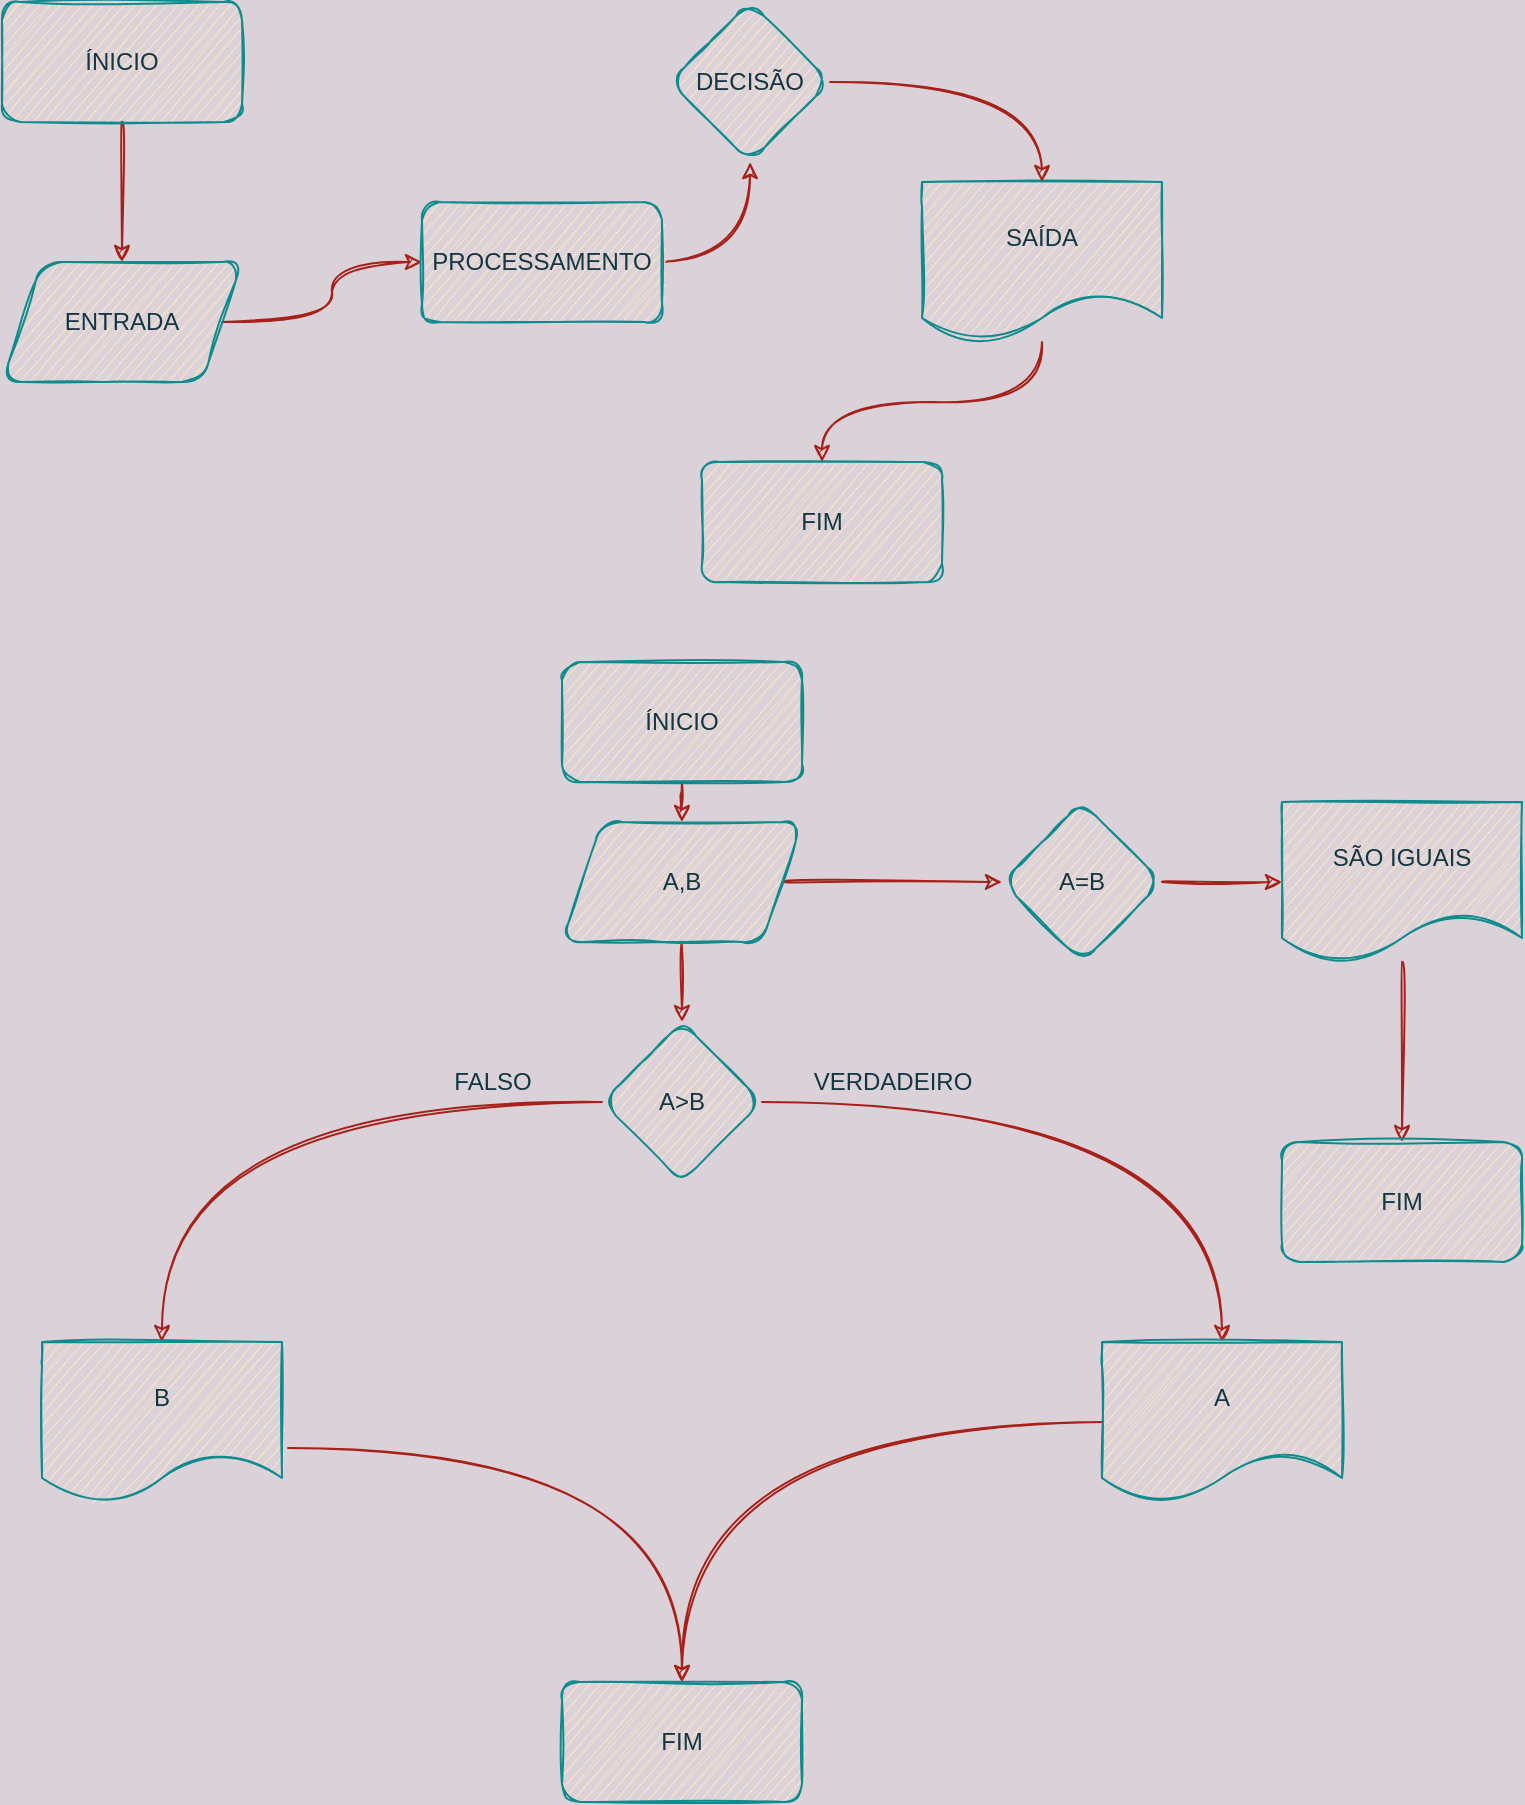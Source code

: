 <mxfile version="17.1.3" type="github">
  <diagram id="JSsRq1hB-2rFWoIE254F" name="Page-1">
    <mxGraphModel dx="868" dy="482" grid="1" gridSize="10" guides="1" tooltips="1" connect="1" arrows="1" fold="1" page="1" pageScale="1" pageWidth="827" pageHeight="1169" background="#DAD2D8" math="0" shadow="0">
      <root>
        <mxCell id="0" />
        <mxCell id="1" parent="0" />
        <mxCell id="ntgxxnoT3mJ4cl7R0Ku8-11" value="" style="edgeStyle=orthogonalEdgeStyle;rounded=1;orthogonalLoop=1;jettySize=auto;html=1;strokeColor=#A8201A;fontColor=#143642;labelBackgroundColor=#DAD2D8;curved=1;sketch=1;" edge="1" parent="1" source="ntgxxnoT3mJ4cl7R0Ku8-1" target="ntgxxnoT3mJ4cl7R0Ku8-3">
          <mxGeometry relative="1" as="geometry" />
        </mxCell>
        <mxCell id="ntgxxnoT3mJ4cl7R0Ku8-1" value="ÍNICIO" style="rounded=1;whiteSpace=wrap;html=1;fillColor=#FAE5C7;fontColor=#143642;strokeColor=#0F8B8D;sketch=1;" vertex="1" parent="1">
          <mxGeometry x="40" y="20" width="120" height="60" as="geometry" />
        </mxCell>
        <mxCell id="ntgxxnoT3mJ4cl7R0Ku8-2" value="FIM" style="rounded=1;whiteSpace=wrap;html=1;fillColor=#FAE5C7;fontColor=#143642;strokeColor=#0F8B8D;sketch=1;" vertex="1" parent="1">
          <mxGeometry x="390" y="250" width="120" height="60" as="geometry" />
        </mxCell>
        <mxCell id="ntgxxnoT3mJ4cl7R0Ku8-12" value="" style="edgeStyle=orthogonalEdgeStyle;rounded=1;orthogonalLoop=1;jettySize=auto;html=1;strokeColor=#A8201A;fontColor=#143642;labelBackgroundColor=#DAD2D8;curved=1;sketch=1;" edge="1" parent="1" source="ntgxxnoT3mJ4cl7R0Ku8-3" target="ntgxxnoT3mJ4cl7R0Ku8-5">
          <mxGeometry relative="1" as="geometry" />
        </mxCell>
        <mxCell id="ntgxxnoT3mJ4cl7R0Ku8-3" value="ENTRADA" style="shape=parallelogram;perimeter=parallelogramPerimeter;whiteSpace=wrap;html=1;fixedSize=1;fillColor=#FAE5C7;fontColor=#143642;strokeColor=#0F8B8D;rounded=1;sketch=1;" vertex="1" parent="1">
          <mxGeometry x="40" y="150" width="120" height="60" as="geometry" />
        </mxCell>
        <mxCell id="ntgxxnoT3mJ4cl7R0Ku8-15" value="" style="edgeStyle=orthogonalEdgeStyle;rounded=1;orthogonalLoop=1;jettySize=auto;html=1;strokeColor=#A8201A;fontColor=#143642;labelBackgroundColor=#DAD2D8;curved=1;sketch=1;" edge="1" parent="1" source="ntgxxnoT3mJ4cl7R0Ku8-4" target="ntgxxnoT3mJ4cl7R0Ku8-2">
          <mxGeometry relative="1" as="geometry" />
        </mxCell>
        <mxCell id="ntgxxnoT3mJ4cl7R0Ku8-4" value="SAÍDA" style="shape=document;whiteSpace=wrap;html=1;boundedLbl=1;fillColor=#FAE5C7;fontColor=#143642;strokeColor=#0F8B8D;rounded=1;sketch=1;" vertex="1" parent="1">
          <mxGeometry x="500" y="110" width="120" height="80" as="geometry" />
        </mxCell>
        <mxCell id="ntgxxnoT3mJ4cl7R0Ku8-13" value="" style="edgeStyle=orthogonalEdgeStyle;rounded=1;orthogonalLoop=1;jettySize=auto;html=1;strokeColor=#A8201A;fontColor=#143642;labelBackgroundColor=#DAD2D8;curved=1;sketch=1;" edge="1" parent="1" source="ntgxxnoT3mJ4cl7R0Ku8-5" target="ntgxxnoT3mJ4cl7R0Ku8-6">
          <mxGeometry relative="1" as="geometry" />
        </mxCell>
        <mxCell id="ntgxxnoT3mJ4cl7R0Ku8-5" value="PROCESSAMENTO" style="rounded=1;whiteSpace=wrap;html=1;fillColor=#FAE5C7;fontColor=#143642;strokeColor=#0F8B8D;sketch=1;" vertex="1" parent="1">
          <mxGeometry x="250" y="120" width="120" height="60" as="geometry" />
        </mxCell>
        <mxCell id="ntgxxnoT3mJ4cl7R0Ku8-14" value="" style="edgeStyle=orthogonalEdgeStyle;rounded=1;orthogonalLoop=1;jettySize=auto;html=1;strokeColor=#A8201A;fontColor=#143642;labelBackgroundColor=#DAD2D8;curved=1;sketch=1;" edge="1" parent="1" source="ntgxxnoT3mJ4cl7R0Ku8-6" target="ntgxxnoT3mJ4cl7R0Ku8-4">
          <mxGeometry relative="1" as="geometry" />
        </mxCell>
        <mxCell id="ntgxxnoT3mJ4cl7R0Ku8-6" value="DECISÃO" style="rhombus;whiteSpace=wrap;html=1;fillColor=#FAE5C7;fontColor=#143642;strokeColor=#0F8B8D;rounded=1;sketch=1;" vertex="1" parent="1">
          <mxGeometry x="374" y="20" width="80" height="80" as="geometry" />
        </mxCell>
        <mxCell id="ntgxxnoT3mJ4cl7R0Ku8-19" value="" style="edgeStyle=orthogonalEdgeStyle;rounded=1;orthogonalLoop=1;jettySize=auto;html=1;strokeColor=#A8201A;fontColor=#143642;labelBackgroundColor=#DAD2D8;curved=1;sketch=1;" edge="1" parent="1" source="ntgxxnoT3mJ4cl7R0Ku8-17" target="ntgxxnoT3mJ4cl7R0Ku8-18">
          <mxGeometry relative="1" as="geometry" />
        </mxCell>
        <mxCell id="ntgxxnoT3mJ4cl7R0Ku8-17" value="ÍNICIO" style="rounded=1;whiteSpace=wrap;html=1;fillColor=#FAE5C7;fontColor=#143642;strokeColor=#0F8B8D;sketch=1;" vertex="1" parent="1">
          <mxGeometry x="320" y="350" width="120" height="60" as="geometry" />
        </mxCell>
        <mxCell id="ntgxxnoT3mJ4cl7R0Ku8-23" value="" style="edgeStyle=orthogonalEdgeStyle;rounded=1;orthogonalLoop=1;jettySize=auto;html=1;strokeColor=#A8201A;fontColor=#143642;labelBackgroundColor=#DAD2D8;curved=1;sketch=1;" edge="1" parent="1" source="ntgxxnoT3mJ4cl7R0Ku8-18" target="ntgxxnoT3mJ4cl7R0Ku8-22">
          <mxGeometry relative="1" as="geometry" />
        </mxCell>
        <mxCell id="ntgxxnoT3mJ4cl7R0Ku8-42" value="" style="edgeStyle=orthogonalEdgeStyle;curved=1;rounded=1;sketch=1;orthogonalLoop=1;jettySize=auto;html=1;fontColor=#143642;strokeColor=#A8201A;fillColor=#FAE5C7;" edge="1" parent="1" source="ntgxxnoT3mJ4cl7R0Ku8-18" target="ntgxxnoT3mJ4cl7R0Ku8-41">
          <mxGeometry relative="1" as="geometry" />
        </mxCell>
        <mxCell id="ntgxxnoT3mJ4cl7R0Ku8-18" value="A,B" style="shape=parallelogram;perimeter=parallelogramPerimeter;whiteSpace=wrap;html=1;fixedSize=1;fillColor=#FAE5C7;fontColor=#143642;strokeColor=#0F8B8D;rounded=1;sketch=1;" vertex="1" parent="1">
          <mxGeometry x="320" y="430" width="120" height="60" as="geometry" />
        </mxCell>
        <mxCell id="ntgxxnoT3mJ4cl7R0Ku8-25" value="" style="edgeStyle=orthogonalEdgeStyle;rounded=1;orthogonalLoop=1;jettySize=auto;html=1;strokeColor=#A8201A;fontColor=#143642;labelBackgroundColor=#DAD2D8;curved=1;sketch=1;" edge="1" parent="1" source="ntgxxnoT3mJ4cl7R0Ku8-22" target="ntgxxnoT3mJ4cl7R0Ku8-24">
          <mxGeometry relative="1" as="geometry" />
        </mxCell>
        <mxCell id="ntgxxnoT3mJ4cl7R0Ku8-34" value="" style="edgeStyle=orthogonalEdgeStyle;rounded=1;orthogonalLoop=1;jettySize=auto;html=1;strokeColor=#A8201A;fontColor=#143642;labelBackgroundColor=#DAD2D8;curved=1;sketch=1;" edge="1" parent="1" source="ntgxxnoT3mJ4cl7R0Ku8-22" target="ntgxxnoT3mJ4cl7R0Ku8-33">
          <mxGeometry relative="1" as="geometry" />
        </mxCell>
        <mxCell id="ntgxxnoT3mJ4cl7R0Ku8-22" value="A&amp;gt;B" style="rhombus;whiteSpace=wrap;html=1;fillColor=#FAE5C7;fontColor=#143642;strokeColor=#0F8B8D;rounded=1;sketch=1;" vertex="1" parent="1">
          <mxGeometry x="340" y="530" width="80" height="80" as="geometry" />
        </mxCell>
        <mxCell id="ntgxxnoT3mJ4cl7R0Ku8-32" value="" style="edgeStyle=orthogonalEdgeStyle;rounded=1;orthogonalLoop=1;jettySize=auto;html=1;exitX=1.025;exitY=0.663;exitDx=0;exitDy=0;exitPerimeter=0;strokeColor=#A8201A;fontColor=#143642;labelBackgroundColor=#DAD2D8;curved=1;sketch=1;" edge="1" parent="1" source="ntgxxnoT3mJ4cl7R0Ku8-24" target="ntgxxnoT3mJ4cl7R0Ku8-30">
          <mxGeometry relative="1" as="geometry" />
        </mxCell>
        <mxCell id="ntgxxnoT3mJ4cl7R0Ku8-24" value="B" style="shape=document;whiteSpace=wrap;html=1;boundedLbl=1;fillColor=#FAE5C7;fontColor=#143642;strokeColor=#0F8B8D;rounded=1;sketch=1;" vertex="1" parent="1">
          <mxGeometry x="60" y="690" width="120" height="80" as="geometry" />
        </mxCell>
        <mxCell id="ntgxxnoT3mJ4cl7R0Ku8-30" value="FIM" style="rounded=1;whiteSpace=wrap;html=1;fillColor=#FAE5C7;strokeColor=#0F8B8D;fontColor=#143642;sketch=1;" vertex="1" parent="1">
          <mxGeometry x="320" y="860" width="120" height="60" as="geometry" />
        </mxCell>
        <mxCell id="ntgxxnoT3mJ4cl7R0Ku8-35" value="" style="edgeStyle=orthogonalEdgeStyle;rounded=1;orthogonalLoop=1;jettySize=auto;html=1;strokeColor=#A8201A;fontColor=#143642;labelBackgroundColor=#DAD2D8;curved=1;sketch=1;" edge="1" parent="1" source="ntgxxnoT3mJ4cl7R0Ku8-33" target="ntgxxnoT3mJ4cl7R0Ku8-30">
          <mxGeometry relative="1" as="geometry" />
        </mxCell>
        <mxCell id="ntgxxnoT3mJ4cl7R0Ku8-33" value="A" style="shape=document;whiteSpace=wrap;html=1;boundedLbl=1;fillColor=#FAE5C7;strokeColor=#0F8B8D;fontColor=#143642;rounded=1;sketch=1;" vertex="1" parent="1">
          <mxGeometry x="590" y="690" width="120" height="80" as="geometry" />
        </mxCell>
        <mxCell id="ntgxxnoT3mJ4cl7R0Ku8-36" value="VERDADEIRO" style="text;html=1;align=center;verticalAlign=middle;resizable=0;points=[];autosize=1;strokeColor=none;fillColor=none;rounded=1;fontColor=#143642;sketch=1;" vertex="1" parent="1">
          <mxGeometry x="440" y="550" width="90" height="20" as="geometry" />
        </mxCell>
        <mxCell id="ntgxxnoT3mJ4cl7R0Ku8-37" value="FALSO" style="text;html=1;align=center;verticalAlign=middle;resizable=0;points=[];autosize=1;strokeColor=none;fillColor=none;rounded=1;fontColor=#143642;sketch=1;" vertex="1" parent="1">
          <mxGeometry x="260" y="550" width="50" height="20" as="geometry" />
        </mxCell>
        <mxCell id="ntgxxnoT3mJ4cl7R0Ku8-44" value="" style="edgeStyle=orthogonalEdgeStyle;curved=1;rounded=1;sketch=1;orthogonalLoop=1;jettySize=auto;html=1;fontColor=#143642;strokeColor=#A8201A;fillColor=#FAE5C7;" edge="1" parent="1" source="ntgxxnoT3mJ4cl7R0Ku8-41" target="ntgxxnoT3mJ4cl7R0Ku8-43">
          <mxGeometry relative="1" as="geometry" />
        </mxCell>
        <mxCell id="ntgxxnoT3mJ4cl7R0Ku8-41" value="A=B" style="rhombus;whiteSpace=wrap;html=1;fillColor=#FAE5C7;strokeColor=#0F8B8D;fontColor=#143642;rounded=1;sketch=1;" vertex="1" parent="1">
          <mxGeometry x="540" y="420" width="80" height="80" as="geometry" />
        </mxCell>
        <mxCell id="ntgxxnoT3mJ4cl7R0Ku8-48" value="" style="edgeStyle=orthogonalEdgeStyle;curved=1;rounded=1;sketch=1;orthogonalLoop=1;jettySize=auto;html=1;fontColor=#143642;strokeColor=#A8201A;fillColor=#FAE5C7;" edge="1" parent="1" source="ntgxxnoT3mJ4cl7R0Ku8-43" target="ntgxxnoT3mJ4cl7R0Ku8-47">
          <mxGeometry relative="1" as="geometry" />
        </mxCell>
        <mxCell id="ntgxxnoT3mJ4cl7R0Ku8-43" value="SÃO IGUAIS" style="shape=document;whiteSpace=wrap;html=1;boundedLbl=1;fillColor=#FAE5C7;strokeColor=#0F8B8D;fontColor=#143642;rounded=1;sketch=1;" vertex="1" parent="1">
          <mxGeometry x="680" y="420" width="120" height="80" as="geometry" />
        </mxCell>
        <mxCell id="ntgxxnoT3mJ4cl7R0Ku8-47" value="FIM" style="rounded=1;whiteSpace=wrap;html=1;fillColor=#FAE5C7;strokeColor=#0F8B8D;fontColor=#143642;sketch=1;" vertex="1" parent="1">
          <mxGeometry x="680" y="590" width="120" height="60" as="geometry" />
        </mxCell>
      </root>
    </mxGraphModel>
  </diagram>
</mxfile>
